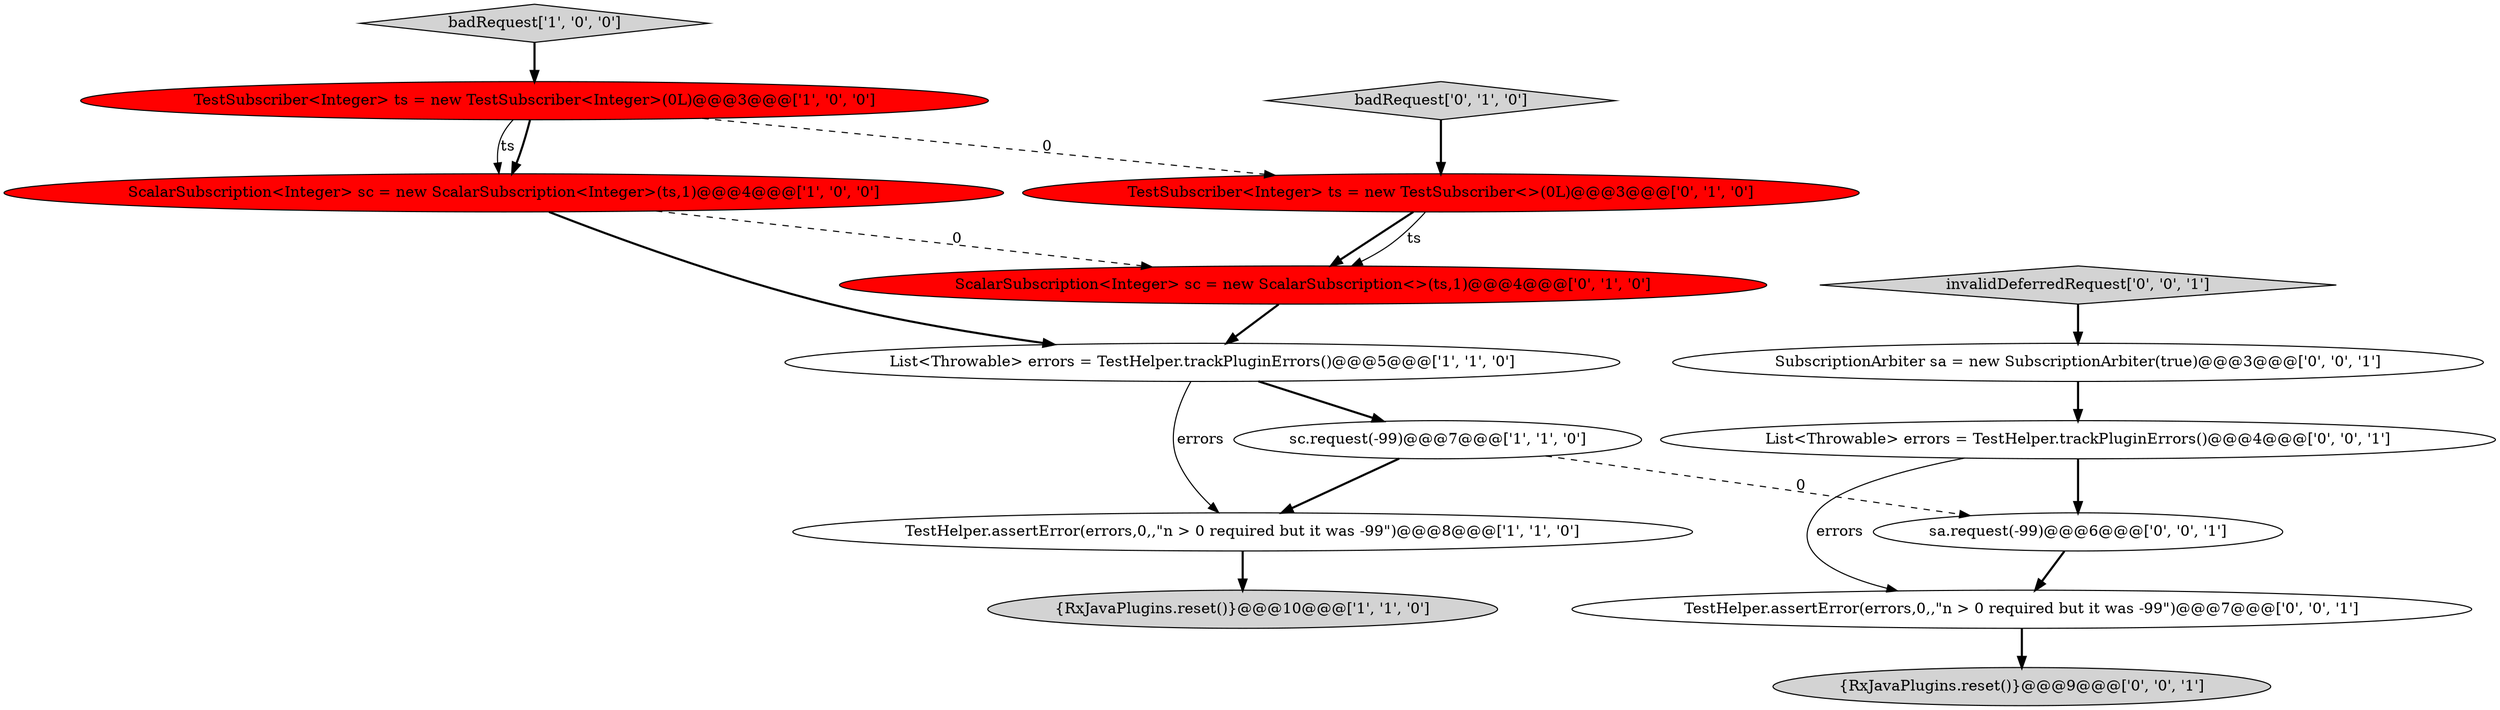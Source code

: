 digraph {
2 [style = filled, label = "sc.request(-99)@@@7@@@['1', '1', '0']", fillcolor = white, shape = ellipse image = "AAA0AAABBB1BBB"];
0 [style = filled, label = "TestSubscriber<Integer> ts = new TestSubscriber<Integer>(0L)@@@3@@@['1', '0', '0']", fillcolor = red, shape = ellipse image = "AAA1AAABBB1BBB"];
13 [style = filled, label = "TestHelper.assertError(errors,0,,\"n > 0 required but it was -99\")@@@7@@@['0', '0', '1']", fillcolor = white, shape = ellipse image = "AAA0AAABBB3BBB"];
9 [style = filled, label = "TestSubscriber<Integer> ts = new TestSubscriber<>(0L)@@@3@@@['0', '1', '0']", fillcolor = red, shape = ellipse image = "AAA1AAABBB2BBB"];
6 [style = filled, label = "ScalarSubscription<Integer> sc = new ScalarSubscription<Integer>(ts,1)@@@4@@@['1', '0', '0']", fillcolor = red, shape = ellipse image = "AAA1AAABBB1BBB"];
11 [style = filled, label = "{RxJavaPlugins.reset()}@@@9@@@['0', '0', '1']", fillcolor = lightgray, shape = ellipse image = "AAA0AAABBB3BBB"];
12 [style = filled, label = "SubscriptionArbiter sa = new SubscriptionArbiter(true)@@@3@@@['0', '0', '1']", fillcolor = white, shape = ellipse image = "AAA0AAABBB3BBB"];
15 [style = filled, label = "invalidDeferredRequest['0', '0', '1']", fillcolor = lightgray, shape = diamond image = "AAA0AAABBB3BBB"];
4 [style = filled, label = "{RxJavaPlugins.reset()}@@@10@@@['1', '1', '0']", fillcolor = lightgray, shape = ellipse image = "AAA0AAABBB1BBB"];
8 [style = filled, label = "ScalarSubscription<Integer> sc = new ScalarSubscription<>(ts,1)@@@4@@@['0', '1', '0']", fillcolor = red, shape = ellipse image = "AAA1AAABBB2BBB"];
10 [style = filled, label = "sa.request(-99)@@@6@@@['0', '0', '1']", fillcolor = white, shape = ellipse image = "AAA0AAABBB3BBB"];
7 [style = filled, label = "badRequest['0', '1', '0']", fillcolor = lightgray, shape = diamond image = "AAA0AAABBB2BBB"];
14 [style = filled, label = "List<Throwable> errors = TestHelper.trackPluginErrors()@@@4@@@['0', '0', '1']", fillcolor = white, shape = ellipse image = "AAA0AAABBB3BBB"];
1 [style = filled, label = "TestHelper.assertError(errors,0,,\"n > 0 required but it was -99\")@@@8@@@['1', '1', '0']", fillcolor = white, shape = ellipse image = "AAA0AAABBB1BBB"];
3 [style = filled, label = "badRequest['1', '0', '0']", fillcolor = lightgray, shape = diamond image = "AAA0AAABBB1BBB"];
5 [style = filled, label = "List<Throwable> errors = TestHelper.trackPluginErrors()@@@5@@@['1', '1', '0']", fillcolor = white, shape = ellipse image = "AAA0AAABBB1BBB"];
1->4 [style = bold, label=""];
6->8 [style = dashed, label="0"];
0->6 [style = bold, label=""];
2->1 [style = bold, label=""];
14->10 [style = bold, label=""];
0->6 [style = solid, label="ts"];
9->8 [style = bold, label=""];
13->11 [style = bold, label=""];
14->13 [style = solid, label="errors"];
3->0 [style = bold, label=""];
2->10 [style = dashed, label="0"];
7->9 [style = bold, label=""];
6->5 [style = bold, label=""];
5->2 [style = bold, label=""];
8->5 [style = bold, label=""];
10->13 [style = bold, label=""];
12->14 [style = bold, label=""];
15->12 [style = bold, label=""];
5->1 [style = solid, label="errors"];
0->9 [style = dashed, label="0"];
9->8 [style = solid, label="ts"];
}
